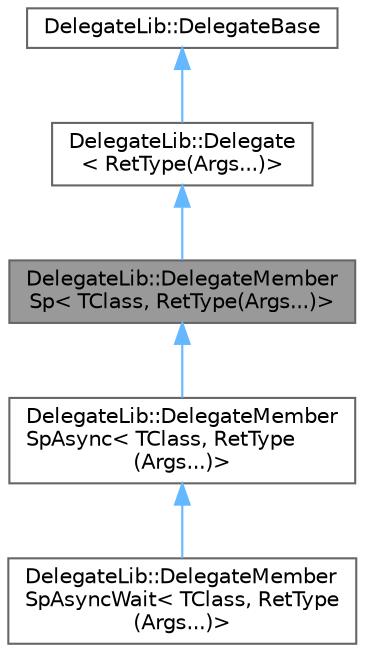 digraph "DelegateLib::DelegateMemberSp&lt; TClass, RetType(Args...)&gt;"
{
 // LATEX_PDF_SIZE
  bgcolor="transparent";
  edge [fontname=Helvetica,fontsize=10,labelfontname=Helvetica,labelfontsize=10];
  node [fontname=Helvetica,fontsize=10,shape=box,height=0.2,width=0.4];
  Node1 [id="Node000001",label="DelegateLib::DelegateMember\lSp\< TClass, RetType(Args...)\>",height=0.2,width=0.4,color="gray40", fillcolor="grey60", style="filled", fontcolor="black",tooltip=" "];
  Node2 -> Node1 [id="edge1_Node000001_Node000002",dir="back",color="steelblue1",style="solid",tooltip=" "];
  Node2 [id="Node000002",label="DelegateLib::Delegate\l\< RetType(Args...)\>",height=0.2,width=0.4,color="gray40", fillcolor="white", style="filled",URL="$class_delegate_lib_1_1_delegate_3_01_ret_type_07_args_8_8_8_08_4.html",tooltip="Template base class for all delegates."];
  Node3 -> Node2 [id="edge2_Node000002_Node000003",dir="back",color="steelblue1",style="solid",tooltip=" "];
  Node3 [id="Node000003",label="DelegateLib::DelegateBase",height=0.2,width=0.4,color="gray40", fillcolor="white", style="filled",URL="$class_delegate_lib_1_1_delegate_base.html",tooltip="Non-template base class for all delegates."];
  Node1 -> Node4 [id="edge3_Node000001_Node000004",dir="back",color="steelblue1",style="solid",tooltip=" "];
  Node4 [id="Node000004",label="DelegateLib::DelegateMember\lSpAsync\< TClass, RetType\l(Args...)\>",height=0.2,width=0.4,color="gray40", fillcolor="white", style="filled",URL="$class_delegate_lib_1_1_delegate_member_sp_async_3_01_t_class_00_01_ret_type_07_args_8_8_8_08_4.html",tooltip=" "];
  Node4 -> Node5 [id="edge4_Node000004_Node000005",dir="back",color="steelblue1",style="solid",tooltip=" "];
  Node5 [id="Node000005",label="DelegateLib::DelegateMember\lSpAsyncWait\< TClass, RetType\l(Args...)\>",height=0.2,width=0.4,color="gray40", fillcolor="white", style="filled",URL="$class_delegate_lib_1_1_delegate_member_sp_async_wait_3_01_t_class_00_01_ret_type_07_args_8_8_8_08_4.html",tooltip=" "];
}
